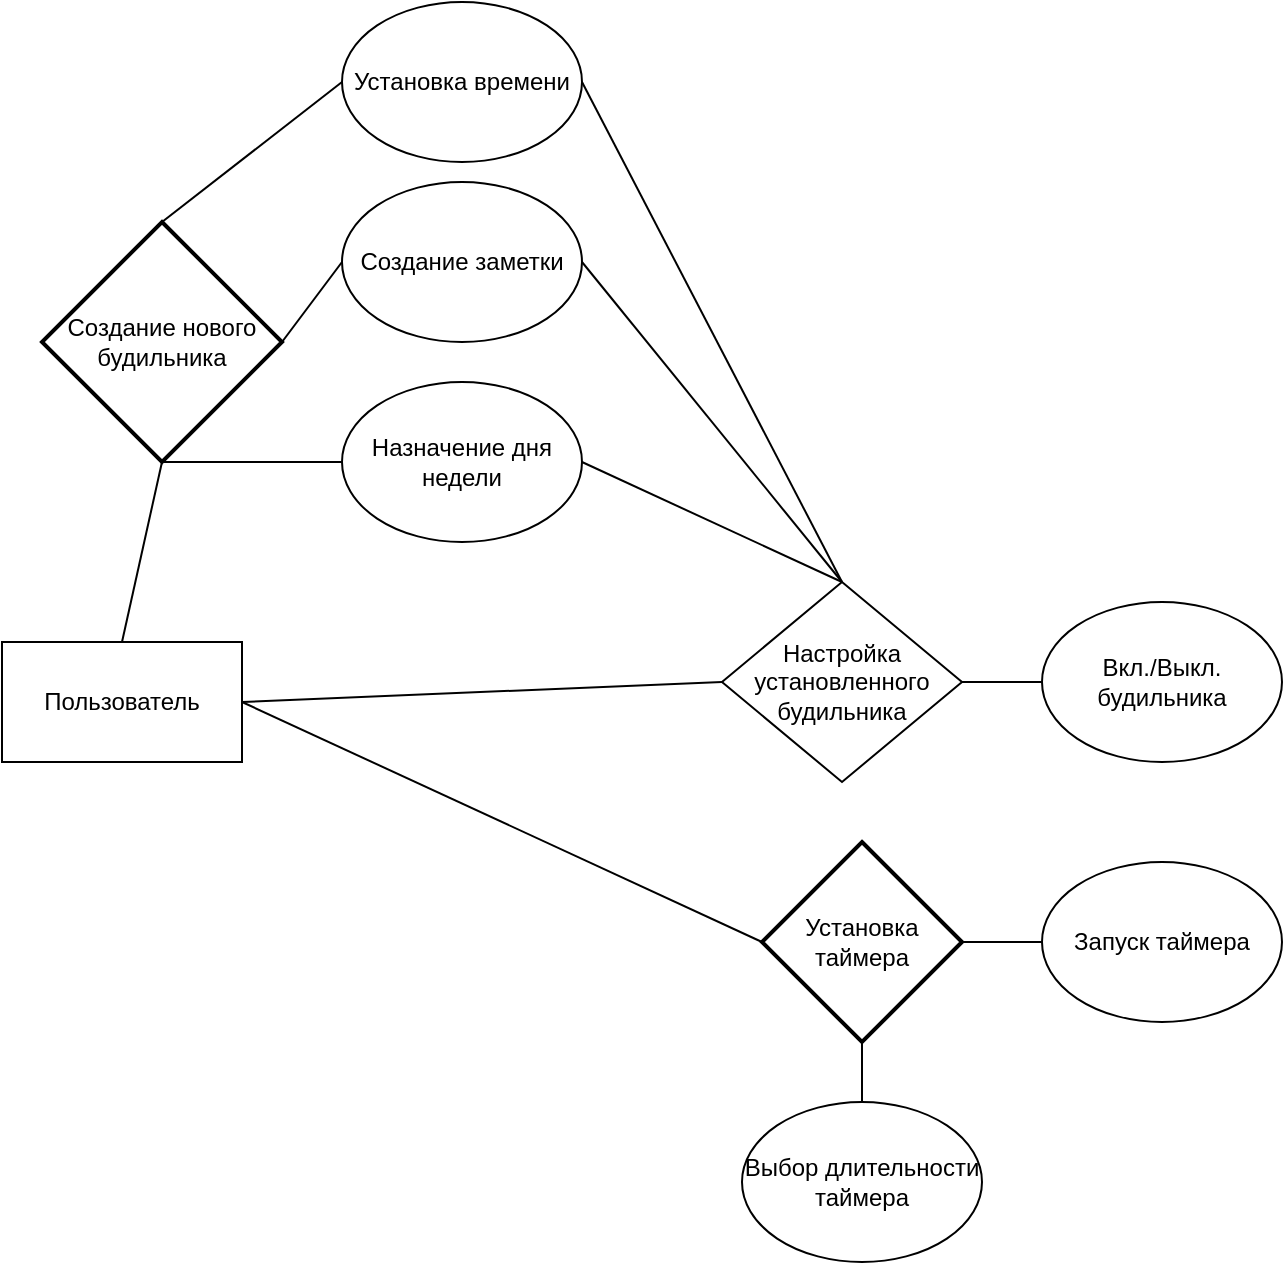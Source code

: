 <mxfile version="23.1.1" type="device">
  <diagram name="Страница — 1" id="F3lf7u0ydaNu88Roq4Wl">
    <mxGraphModel dx="1426" dy="785" grid="1" gridSize="10" guides="1" tooltips="1" connect="1" arrows="1" fold="1" page="1" pageScale="1" pageWidth="827" pageHeight="1169" math="0" shadow="0">
      <root>
        <mxCell id="0" />
        <mxCell id="1" parent="0" />
        <mxCell id="pPfsKyxfgWxWN3WnZ0nW-1" value="Пользователь" style="rounded=0;whiteSpace=wrap;html=1;" vertex="1" parent="1">
          <mxGeometry x="160" y="410" width="120" height="60" as="geometry" />
        </mxCell>
        <mxCell id="pPfsKyxfgWxWN3WnZ0nW-2" value="Создание нового будильника" style="strokeWidth=2;html=1;shape=mxgraph.flowchart.decision;whiteSpace=wrap;" vertex="1" parent="1">
          <mxGeometry x="180" y="200" width="120" height="120" as="geometry" />
        </mxCell>
        <mxCell id="pPfsKyxfgWxWN3WnZ0nW-3" value="Установка таймера" style="strokeWidth=2;html=1;shape=mxgraph.flowchart.decision;whiteSpace=wrap;" vertex="1" parent="1">
          <mxGeometry x="540" y="510" width="100" height="100" as="geometry" />
        </mxCell>
        <mxCell id="pPfsKyxfgWxWN3WnZ0nW-4" value="Установка времени" style="ellipse;whiteSpace=wrap;html=1;" vertex="1" parent="1">
          <mxGeometry x="330" y="90" width="120" height="80" as="geometry" />
        </mxCell>
        <mxCell id="pPfsKyxfgWxWN3WnZ0nW-6" value="" style="endArrow=none;html=1;rounded=0;entryX=0;entryY=0.5;entryDx=0;entryDy=0;exitX=0.5;exitY=0;exitDx=0;exitDy=0;exitPerimeter=0;" edge="1" parent="1" source="pPfsKyxfgWxWN3WnZ0nW-2" target="pPfsKyxfgWxWN3WnZ0nW-4">
          <mxGeometry width="50" height="50" relative="1" as="geometry">
            <mxPoint x="390" y="430" as="sourcePoint" />
            <mxPoint x="440" y="380" as="targetPoint" />
          </mxGeometry>
        </mxCell>
        <mxCell id="pPfsKyxfgWxWN3WnZ0nW-7" value="" style="endArrow=none;html=1;rounded=0;entryX=0.5;entryY=1;entryDx=0;entryDy=0;entryPerimeter=0;exitX=0;exitY=0.5;exitDx=0;exitDy=0;" edge="1" parent="1" source="pPfsKyxfgWxWN3WnZ0nW-8" target="pPfsKyxfgWxWN3WnZ0nW-2">
          <mxGeometry width="50" height="50" relative="1" as="geometry">
            <mxPoint x="420" y="260" as="sourcePoint" />
            <mxPoint x="440" y="380" as="targetPoint" />
          </mxGeometry>
        </mxCell>
        <mxCell id="pPfsKyxfgWxWN3WnZ0nW-8" value="Назначение дня недели" style="ellipse;whiteSpace=wrap;html=1;" vertex="1" parent="1">
          <mxGeometry x="330" y="280" width="120" height="80" as="geometry" />
        </mxCell>
        <mxCell id="pPfsKyxfgWxWN3WnZ0nW-9" value="Настройка установленного будильника" style="rhombus;whiteSpace=wrap;html=1;" vertex="1" parent="1">
          <mxGeometry x="520" y="380" width="120" height="100" as="geometry" />
        </mxCell>
        <mxCell id="pPfsKyxfgWxWN3WnZ0nW-10" value="" style="endArrow=none;html=1;rounded=0;exitX=1;exitY=0.5;exitDx=0;exitDy=0;" edge="1" parent="1" source="pPfsKyxfgWxWN3WnZ0nW-9" target="pPfsKyxfgWxWN3WnZ0nW-11">
          <mxGeometry width="50" height="50" relative="1" as="geometry">
            <mxPoint x="390" y="430" as="sourcePoint" />
            <mxPoint x="740" y="380" as="targetPoint" />
          </mxGeometry>
        </mxCell>
        <mxCell id="pPfsKyxfgWxWN3WnZ0nW-11" value="Вкл./Выкл. будильника" style="ellipse;whiteSpace=wrap;html=1;" vertex="1" parent="1">
          <mxGeometry x="680" y="390" width="120" height="80" as="geometry" />
        </mxCell>
        <mxCell id="pPfsKyxfgWxWN3WnZ0nW-13" value="" style="endArrow=none;html=1;rounded=0;exitX=0.5;exitY=0;exitDx=0;exitDy=0;entryX=0.5;entryY=1;entryDx=0;entryDy=0;entryPerimeter=0;" edge="1" parent="1" source="pPfsKyxfgWxWN3WnZ0nW-1" target="pPfsKyxfgWxWN3WnZ0nW-2">
          <mxGeometry width="50" height="50" relative="1" as="geometry">
            <mxPoint x="390" y="430" as="sourcePoint" />
            <mxPoint x="440" y="380" as="targetPoint" />
          </mxGeometry>
        </mxCell>
        <mxCell id="pPfsKyxfgWxWN3WnZ0nW-14" value="" style="endArrow=none;html=1;rounded=0;exitX=1;exitY=0.5;exitDx=0;exitDy=0;entryX=0;entryY=0.5;entryDx=0;entryDy=0;" edge="1" parent="1" source="pPfsKyxfgWxWN3WnZ0nW-1" target="pPfsKyxfgWxWN3WnZ0nW-9">
          <mxGeometry width="50" height="50" relative="1" as="geometry">
            <mxPoint x="390" y="430" as="sourcePoint" />
            <mxPoint x="440" y="380" as="targetPoint" />
          </mxGeometry>
        </mxCell>
        <mxCell id="pPfsKyxfgWxWN3WnZ0nW-15" value="" style="endArrow=none;html=1;rounded=0;exitX=1;exitY=0.5;exitDx=0;exitDy=0;entryX=0;entryY=0.5;entryDx=0;entryDy=0;entryPerimeter=0;" edge="1" parent="1" source="pPfsKyxfgWxWN3WnZ0nW-1" target="pPfsKyxfgWxWN3WnZ0nW-3">
          <mxGeometry width="50" height="50" relative="1" as="geometry">
            <mxPoint x="390" y="430" as="sourcePoint" />
            <mxPoint x="440" y="380" as="targetPoint" />
          </mxGeometry>
        </mxCell>
        <mxCell id="pPfsKyxfgWxWN3WnZ0nW-16" value="Создание заметки" style="ellipse;whiteSpace=wrap;html=1;" vertex="1" parent="1">
          <mxGeometry x="330" y="180" width="120" height="80" as="geometry" />
        </mxCell>
        <mxCell id="pPfsKyxfgWxWN3WnZ0nW-17" value="" style="endArrow=none;html=1;rounded=0;exitX=1;exitY=0.5;exitDx=0;exitDy=0;exitPerimeter=0;entryX=0;entryY=0.5;entryDx=0;entryDy=0;" edge="1" parent="1" source="pPfsKyxfgWxWN3WnZ0nW-2" target="pPfsKyxfgWxWN3WnZ0nW-16">
          <mxGeometry width="50" height="50" relative="1" as="geometry">
            <mxPoint x="390" y="430" as="sourcePoint" />
            <mxPoint x="440" y="380" as="targetPoint" />
          </mxGeometry>
        </mxCell>
        <mxCell id="pPfsKyxfgWxWN3WnZ0nW-21" value="" style="endArrow=none;html=1;rounded=0;entryX=0.5;entryY=1;entryDx=0;entryDy=0;entryPerimeter=0;exitX=0.5;exitY=0;exitDx=0;exitDy=0;" edge="1" parent="1" source="pPfsKyxfgWxWN3WnZ0nW-22" target="pPfsKyxfgWxWN3WnZ0nW-3">
          <mxGeometry width="50" height="50" relative="1" as="geometry">
            <mxPoint x="580" y="680" as="sourcePoint" />
            <mxPoint x="440" y="380" as="targetPoint" />
          </mxGeometry>
        </mxCell>
        <mxCell id="pPfsKyxfgWxWN3WnZ0nW-22" value="Выбор длительности таймера" style="ellipse;whiteSpace=wrap;html=1;" vertex="1" parent="1">
          <mxGeometry x="530" y="640" width="120" height="80" as="geometry" />
        </mxCell>
        <mxCell id="pPfsKyxfgWxWN3WnZ0nW-23" value="" style="endArrow=none;html=1;rounded=0;exitX=1;exitY=0.5;exitDx=0;exitDy=0;exitPerimeter=0;" edge="1" parent="1" source="pPfsKyxfgWxWN3WnZ0nW-3" target="pPfsKyxfgWxWN3WnZ0nW-24">
          <mxGeometry width="50" height="50" relative="1" as="geometry">
            <mxPoint x="650" y="570" as="sourcePoint" />
            <mxPoint x="680" y="560" as="targetPoint" />
          </mxGeometry>
        </mxCell>
        <mxCell id="pPfsKyxfgWxWN3WnZ0nW-24" value="Запуск таймера" style="ellipse;whiteSpace=wrap;html=1;" vertex="1" parent="1">
          <mxGeometry x="680" y="520" width="120" height="80" as="geometry" />
        </mxCell>
        <mxCell id="pPfsKyxfgWxWN3WnZ0nW-25" value="" style="endArrow=none;html=1;rounded=0;entryX=1;entryY=0.5;entryDx=0;entryDy=0;exitX=0.5;exitY=0;exitDx=0;exitDy=0;" edge="1" parent="1" source="pPfsKyxfgWxWN3WnZ0nW-9" target="pPfsKyxfgWxWN3WnZ0nW-16">
          <mxGeometry width="50" height="50" relative="1" as="geometry">
            <mxPoint x="390" y="430" as="sourcePoint" />
            <mxPoint x="440" y="380" as="targetPoint" />
          </mxGeometry>
        </mxCell>
        <mxCell id="pPfsKyxfgWxWN3WnZ0nW-26" value="" style="endArrow=none;html=1;rounded=0;entryX=1;entryY=0.5;entryDx=0;entryDy=0;exitX=0.5;exitY=0;exitDx=0;exitDy=0;" edge="1" parent="1" source="pPfsKyxfgWxWN3WnZ0nW-9" target="pPfsKyxfgWxWN3WnZ0nW-8">
          <mxGeometry width="50" height="50" relative="1" as="geometry">
            <mxPoint x="390" y="430" as="sourcePoint" />
            <mxPoint x="440" y="380" as="targetPoint" />
          </mxGeometry>
        </mxCell>
        <mxCell id="pPfsKyxfgWxWN3WnZ0nW-27" value="" style="endArrow=none;html=1;rounded=0;entryX=1;entryY=0.5;entryDx=0;entryDy=0;exitX=0.5;exitY=0;exitDx=0;exitDy=0;" edge="1" parent="1" source="pPfsKyxfgWxWN3WnZ0nW-9" target="pPfsKyxfgWxWN3WnZ0nW-4">
          <mxGeometry width="50" height="50" relative="1" as="geometry">
            <mxPoint x="390" y="430" as="sourcePoint" />
            <mxPoint x="440" y="380" as="targetPoint" />
          </mxGeometry>
        </mxCell>
      </root>
    </mxGraphModel>
  </diagram>
</mxfile>

